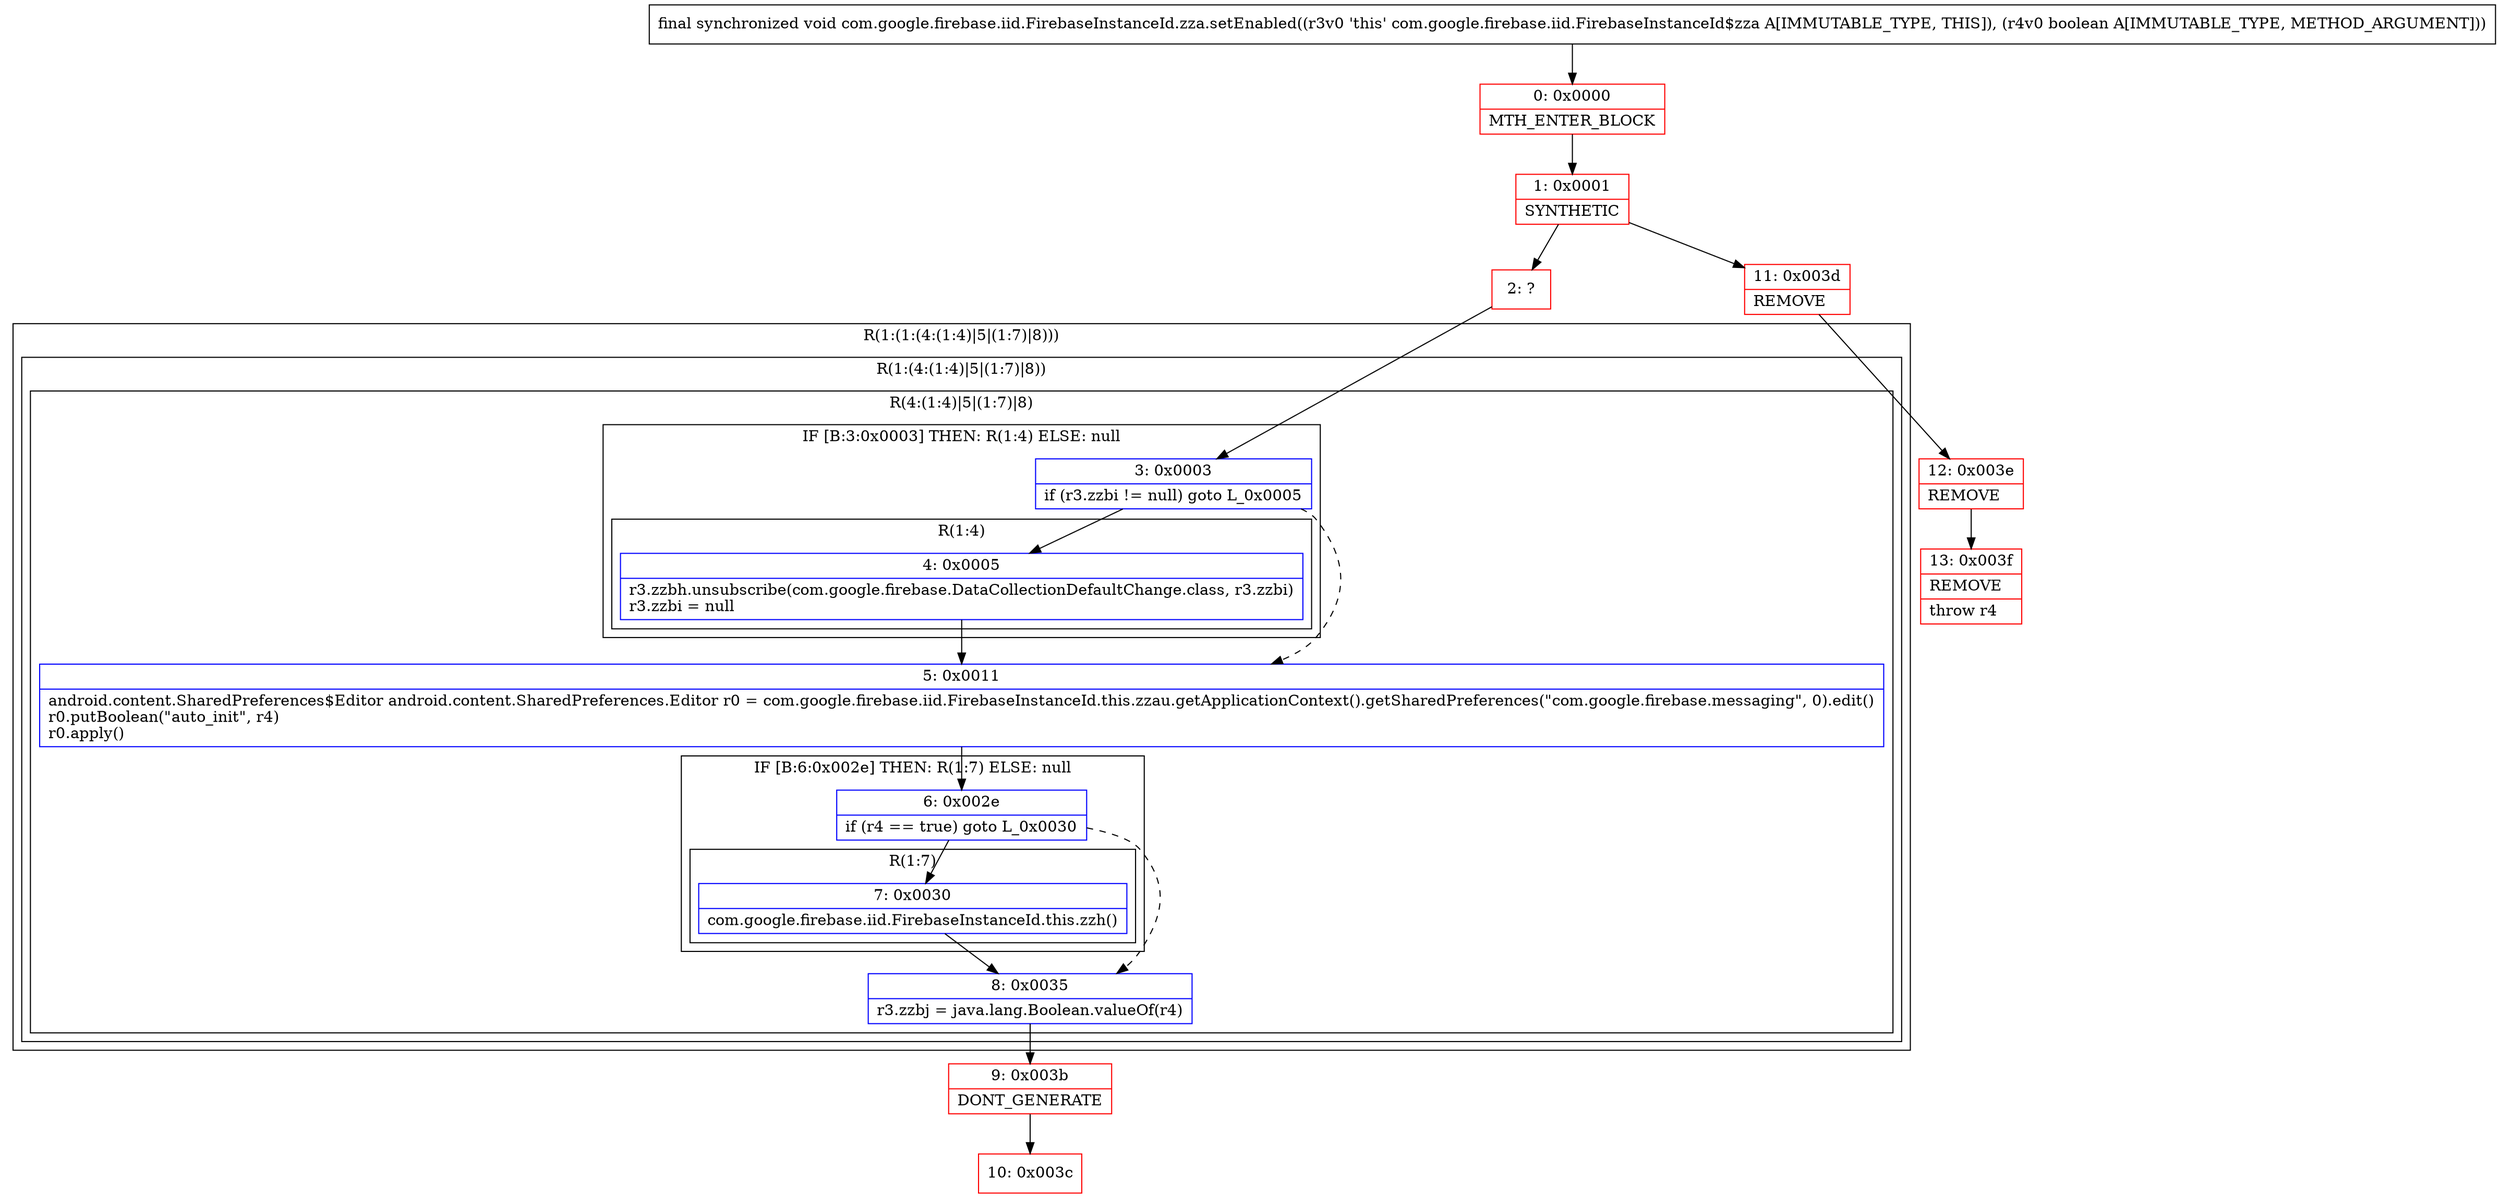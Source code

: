 digraph "CFG forcom.google.firebase.iid.FirebaseInstanceId.zza.setEnabled(Z)V" {
subgraph cluster_Region_267976635 {
label = "R(1:(1:(4:(1:4)|5|(1:7)|8)))";
node [shape=record,color=blue];
subgraph cluster_Region_414908695 {
label = "R(1:(4:(1:4)|5|(1:7)|8))";
node [shape=record,color=blue];
subgraph cluster_Region_740411083 {
label = "R(4:(1:4)|5|(1:7)|8)";
node [shape=record,color=blue];
subgraph cluster_IfRegion_643847175 {
label = "IF [B:3:0x0003] THEN: R(1:4) ELSE: null";
node [shape=record,color=blue];
Node_3 [shape=record,label="{3\:\ 0x0003|if (r3.zzbi != null) goto L_0x0005\l}"];
subgraph cluster_Region_1843568505 {
label = "R(1:4)";
node [shape=record,color=blue];
Node_4 [shape=record,label="{4\:\ 0x0005|r3.zzbh.unsubscribe(com.google.firebase.DataCollectionDefaultChange.class, r3.zzbi)\lr3.zzbi = null\l}"];
}
}
Node_5 [shape=record,label="{5\:\ 0x0011|android.content.SharedPreferences$Editor android.content.SharedPreferences.Editor r0 = com.google.firebase.iid.FirebaseInstanceId.this.zzau.getApplicationContext().getSharedPreferences(\"com.google.firebase.messaging\", 0).edit()\lr0.putBoolean(\"auto_init\", r4)\lr0.apply()\l}"];
subgraph cluster_IfRegion_623878233 {
label = "IF [B:6:0x002e] THEN: R(1:7) ELSE: null";
node [shape=record,color=blue];
Node_6 [shape=record,label="{6\:\ 0x002e|if (r4 == true) goto L_0x0030\l}"];
subgraph cluster_Region_1708961362 {
label = "R(1:7)";
node [shape=record,color=blue];
Node_7 [shape=record,label="{7\:\ 0x0030|com.google.firebase.iid.FirebaseInstanceId.this.zzh()\l}"];
}
}
Node_8 [shape=record,label="{8\:\ 0x0035|r3.zzbj = java.lang.Boolean.valueOf(r4)\l}"];
}
}
}
Node_0 [shape=record,color=red,label="{0\:\ 0x0000|MTH_ENTER_BLOCK\l}"];
Node_1 [shape=record,color=red,label="{1\:\ 0x0001|SYNTHETIC\l}"];
Node_2 [shape=record,color=red,label="{2\:\ ?}"];
Node_9 [shape=record,color=red,label="{9\:\ 0x003b|DONT_GENERATE\l}"];
Node_10 [shape=record,color=red,label="{10\:\ 0x003c}"];
Node_11 [shape=record,color=red,label="{11\:\ 0x003d|REMOVE\l}"];
Node_12 [shape=record,color=red,label="{12\:\ 0x003e|REMOVE\l}"];
Node_13 [shape=record,color=red,label="{13\:\ 0x003f|REMOVE\l|throw r4\l}"];
MethodNode[shape=record,label="{final synchronized void com.google.firebase.iid.FirebaseInstanceId.zza.setEnabled((r3v0 'this' com.google.firebase.iid.FirebaseInstanceId$zza A[IMMUTABLE_TYPE, THIS]), (r4v0 boolean A[IMMUTABLE_TYPE, METHOD_ARGUMENT])) }"];
MethodNode -> Node_0;
Node_3 -> Node_4;
Node_3 -> Node_5[style=dashed];
Node_4 -> Node_5;
Node_5 -> Node_6;
Node_6 -> Node_7;
Node_6 -> Node_8[style=dashed];
Node_7 -> Node_8;
Node_8 -> Node_9;
Node_0 -> Node_1;
Node_1 -> Node_2;
Node_1 -> Node_11;
Node_2 -> Node_3;
Node_9 -> Node_10;
Node_11 -> Node_12;
Node_12 -> Node_13;
}

